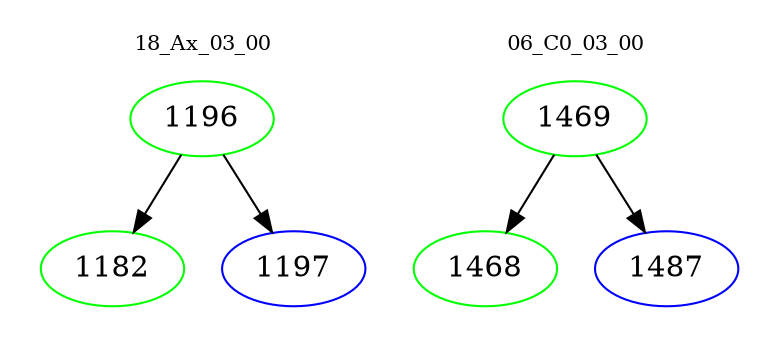 digraph{
subgraph cluster_0 {
color = white
label = "18_Ax_03_00";
fontsize=10;
T0_1196 [label="1196", color="green"]
T0_1196 -> T0_1182 [color="black"]
T0_1182 [label="1182", color="green"]
T0_1196 -> T0_1197 [color="black"]
T0_1197 [label="1197", color="blue"]
}
subgraph cluster_1 {
color = white
label = "06_C0_03_00";
fontsize=10;
T1_1469 [label="1469", color="green"]
T1_1469 -> T1_1468 [color="black"]
T1_1468 [label="1468", color="green"]
T1_1469 -> T1_1487 [color="black"]
T1_1487 [label="1487", color="blue"]
}
}
